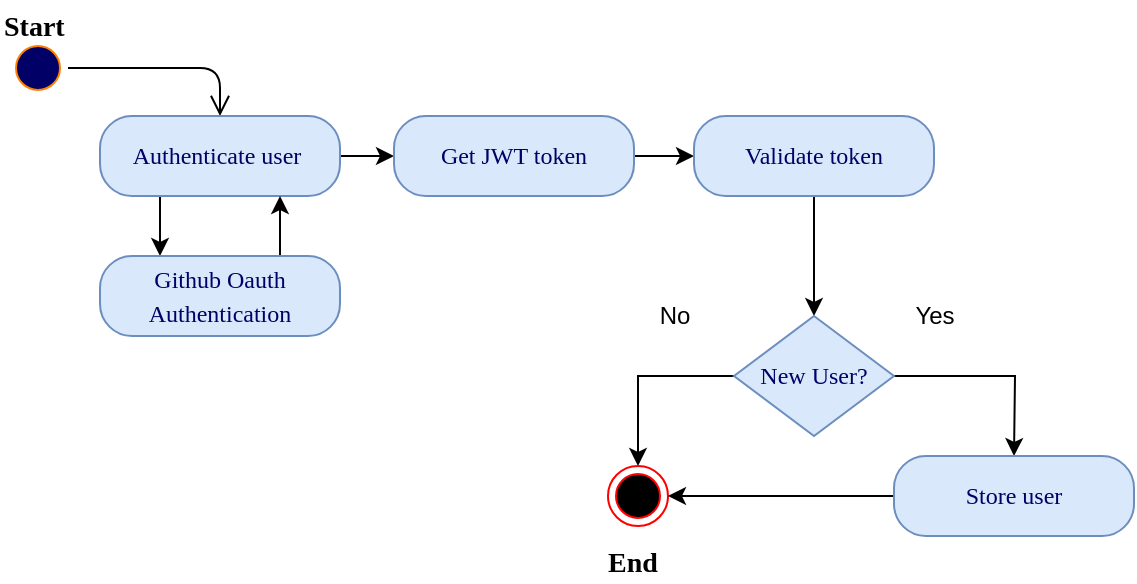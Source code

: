 <mxfile version="16.4.7"><diagram id="c353e689-cc48-0f55-8438-535c399423fd" name="Page-1"><mxGraphModel dx="868" dy="493" grid="1" gridSize="10" guides="1" tooltips="1" connect="1" arrows="1" fold="1" page="1" pageScale="1" pageWidth="850" pageHeight="1100" math="0" shadow="0"><root><mxCell id="0"/><mxCell id="1" parent="0"/><mxCell id="733bdf411f744d5c-1" value="" style="ellipse;html=1;shape=startState;fillColor=#000066;strokeColor=#FF8000;fontFamily=Tahoma;fontSize=14;fontColor=#FF8000;" parent="1" vertex="1"><mxGeometry x="137" y="51" width="30" height="30" as="geometry"/></mxCell><mxCell id="733bdf411f744d5c-2" value="" style="edgeStyle=orthogonalEdgeStyle;html=1;verticalAlign=bottom;endArrow=open;endSize=8;strokeColor=#000000;fontFamily=Tahoma;fontSize=14;fontColor=#FF8000;entryX=0.5;entryY=0;" parent="1" source="733bdf411f744d5c-1" target="733bdf411f744d5c-3" edge="1"><mxGeometry relative="1" as="geometry"><mxPoint x="152" y="151" as="targetPoint"/><Array as="points"/></mxGeometry></mxCell><mxCell id="T_pxWODk1Cy-Ij0IT_Sz-5" style="edgeStyle=orthogonalEdgeStyle;rounded=0;orthogonalLoop=1;jettySize=auto;html=1;exitX=0.25;exitY=1;exitDx=0;exitDy=0;entryX=0.25;entryY=0;entryDx=0;entryDy=0;" edge="1" parent="1" source="733bdf411f744d5c-3" target="T_pxWODk1Cy-Ij0IT_Sz-4"><mxGeometry relative="1" as="geometry"/></mxCell><mxCell id="T_pxWODk1Cy-Ij0IT_Sz-7" style="edgeStyle=orthogonalEdgeStyle;rounded=0;orthogonalLoop=1;jettySize=auto;html=1;fontColor=#000000;strokeColor=#000000;entryX=0;entryY=0.5;entryDx=0;entryDy=0;" edge="1" parent="1" source="733bdf411f744d5c-3" target="T_pxWODk1Cy-Ij0IT_Sz-8"><mxGeometry relative="1" as="geometry"><mxPoint x="350" y="110" as="targetPoint"/></mxGeometry></mxCell><mxCell id="733bdf411f744d5c-3" value="&lt;font style=&quot;font-size: 12px&quot;&gt;Authenticate user&amp;nbsp;&lt;/font&gt;" style="rounded=1;whiteSpace=wrap;html=1;arcSize=40;fillColor=#dae8fc;strokeColor=#6c8ebf;fontFamily=Tahoma;fontSize=14;fontColor=#000066;" parent="1" vertex="1"><mxGeometry x="183" y="90" width="120" height="40" as="geometry"/></mxCell><mxCell id="733bdf411f744d5c-14" value="&lt;font style=&quot;font-size: 16px&quot;&gt;&lt;b style=&quot;font-size: 14px&quot;&gt;&lt;font color=&quot;#000000&quot; style=&quot;font-size: 14px&quot;&gt;Start&lt;br&gt;&lt;/font&gt;&lt;br&gt;&lt;/b&gt;&lt;/font&gt;" style="text;html=1;resizable=0;points=[];autosize=1;align=left;verticalAlign=top;spacingTop=-4;fontSize=14;fontFamily=Tahoma;fontColor=#000066;" parent="1" vertex="1"><mxGeometry x="133" y="32" width="50" height="40" as="geometry"/></mxCell><mxCell id="T_pxWODk1Cy-Ij0IT_Sz-6" style="edgeStyle=orthogonalEdgeStyle;rounded=0;orthogonalLoop=1;jettySize=auto;html=1;exitX=0.75;exitY=0;exitDx=0;exitDy=0;entryX=0.75;entryY=1;entryDx=0;entryDy=0;" edge="1" parent="1" source="T_pxWODk1Cy-Ij0IT_Sz-4" target="733bdf411f744d5c-3"><mxGeometry relative="1" as="geometry"/></mxCell><mxCell id="T_pxWODk1Cy-Ij0IT_Sz-4" value="&lt;font style=&quot;font-size: 12px&quot;&gt;Github Oauth Authentication&lt;/font&gt;" style="rounded=1;whiteSpace=wrap;html=1;arcSize=40;fillColor=#dae8fc;strokeColor=#6c8ebf;fontFamily=Tahoma;fontSize=14;fontColor=#000066;" vertex="1" parent="1"><mxGeometry x="183" y="160" width="120" height="40" as="geometry"/></mxCell><mxCell id="T_pxWODk1Cy-Ij0IT_Sz-10" value="" style="edgeStyle=orthogonalEdgeStyle;rounded=0;orthogonalLoop=1;jettySize=auto;html=1;fontColor=#000000;strokeColor=#000000;" edge="1" parent="1" source="T_pxWODk1Cy-Ij0IT_Sz-8" target="T_pxWODk1Cy-Ij0IT_Sz-9"><mxGeometry relative="1" as="geometry"/></mxCell><mxCell id="T_pxWODk1Cy-Ij0IT_Sz-8" value="&lt;font style=&quot;font-size: 12px&quot;&gt;Get JWT token&lt;/font&gt;" style="rounded=1;whiteSpace=wrap;html=1;arcSize=40;fillColor=#dae8fc;strokeColor=#6c8ebf;fontFamily=Tahoma;fontSize=14;fontColor=#000066;" vertex="1" parent="1"><mxGeometry x="330" y="90" width="120" height="40" as="geometry"/></mxCell><mxCell id="T_pxWODk1Cy-Ij0IT_Sz-14" style="edgeStyle=orthogonalEdgeStyle;rounded=0;orthogonalLoop=1;jettySize=auto;html=1;exitX=0.5;exitY=1;exitDx=0;exitDy=0;fontSize=12;fontColor=#000000;strokeColor=#000000;" edge="1" parent="1" source="T_pxWODk1Cy-Ij0IT_Sz-9" target="T_pxWODk1Cy-Ij0IT_Sz-13"><mxGeometry relative="1" as="geometry"/></mxCell><mxCell id="T_pxWODk1Cy-Ij0IT_Sz-9" value="&lt;font style=&quot;font-size: 12px&quot;&gt;Validate token&lt;/font&gt;" style="whiteSpace=wrap;html=1;fontSize=14;fontFamily=Tahoma;fillColor=#dae8fc;strokeColor=#6c8ebf;fontColor=#000066;rounded=1;arcSize=40;" vertex="1" parent="1"><mxGeometry x="480" y="90" width="120" height="40" as="geometry"/></mxCell><mxCell id="T_pxWODk1Cy-Ij0IT_Sz-18" value="" style="edgeStyle=orthogonalEdgeStyle;rounded=0;orthogonalLoop=1;jettySize=auto;html=1;fontSize=12;fontColor=#000000;strokeColor=#000000;" edge="1" parent="1" source="T_pxWODk1Cy-Ij0IT_Sz-13" target="T_pxWODk1Cy-Ij0IT_Sz-19"><mxGeometry relative="1" as="geometry"><mxPoint x="452" y="240" as="targetPoint"/></mxGeometry></mxCell><mxCell id="T_pxWODk1Cy-Ij0IT_Sz-22" style="edgeStyle=orthogonalEdgeStyle;rounded=0;orthogonalLoop=1;jettySize=auto;html=1;exitX=1;exitY=0.5;exitDx=0;exitDy=0;fontSize=12;fontColor=#000000;strokeColor=#000000;" edge="1" parent="1" source="T_pxWODk1Cy-Ij0IT_Sz-13"><mxGeometry relative="1" as="geometry"><mxPoint x="640" y="260" as="targetPoint"/></mxGeometry></mxCell><mxCell id="T_pxWODk1Cy-Ij0IT_Sz-13" value="&lt;span style=&quot;font-size: 12px&quot;&gt;New User?&lt;/span&gt;" style="rhombus;whiteSpace=wrap;html=1;fillColor=#dae8fc;strokeColor=#6c8ebf;fontFamily=Tahoma;fontSize=14;fontColor=#000066;" vertex="1" parent="1"><mxGeometry x="500" y="190" width="80" height="60" as="geometry"/></mxCell><mxCell id="T_pxWODk1Cy-Ij0IT_Sz-19" value="" style="ellipse;html=1;shape=endState;fillColor=#000000;strokeColor=#ff0000;fontSize=12;fontColor=#000000;" vertex="1" parent="1"><mxGeometry x="437" y="265" width="30" height="30" as="geometry"/></mxCell><mxCell id="T_pxWODk1Cy-Ij0IT_Sz-20" value="No" style="text;html=1;align=center;verticalAlign=middle;resizable=0;points=[];autosize=1;strokeColor=none;fillColor=none;fontSize=12;fontColor=#000000;" vertex="1" parent="1"><mxGeometry x="455" y="180" width="30" height="20" as="geometry"/></mxCell><mxCell id="T_pxWODk1Cy-Ij0IT_Sz-21" value="Yes" style="text;html=1;align=center;verticalAlign=middle;resizable=0;points=[];autosize=1;strokeColor=none;fillColor=none;fontSize=12;fontColor=#000000;" vertex="1" parent="1"><mxGeometry x="580" y="180" width="40" height="20" as="geometry"/></mxCell><mxCell id="T_pxWODk1Cy-Ij0IT_Sz-24" style="edgeStyle=orthogonalEdgeStyle;rounded=0;orthogonalLoop=1;jettySize=auto;html=1;exitX=0;exitY=0.5;exitDx=0;exitDy=0;entryX=1;entryY=0.5;entryDx=0;entryDy=0;fontSize=12;fontColor=#000000;strokeColor=#000000;" edge="1" parent="1" source="T_pxWODk1Cy-Ij0IT_Sz-23" target="T_pxWODk1Cy-Ij0IT_Sz-19"><mxGeometry relative="1" as="geometry"/></mxCell><mxCell id="T_pxWODk1Cy-Ij0IT_Sz-23" value="&lt;font style=&quot;font-size: 12px&quot;&gt;Store user&lt;/font&gt;" style="whiteSpace=wrap;html=1;fontSize=14;fontFamily=Tahoma;fillColor=#dae8fc;strokeColor=#6c8ebf;fontColor=#000066;rounded=1;arcSize=40;" vertex="1" parent="1"><mxGeometry x="580" y="260" width="120" height="40" as="geometry"/></mxCell><mxCell id="T_pxWODk1Cy-Ij0IT_Sz-25" value="&lt;font style=&quot;font-size: 16px&quot;&gt;&lt;b style=&quot;font-size: 14px&quot;&gt;&lt;font color=&quot;#000000&quot;&gt;End&lt;/font&gt;&lt;br&gt;&lt;/b&gt;&lt;/font&gt;" style="text;html=1;resizable=0;points=[];autosize=1;align=left;verticalAlign=top;spacingTop=-4;fontSize=14;fontFamily=Tahoma;fontColor=#000066;" vertex="1" parent="1"><mxGeometry x="435" y="300" width="40" height="20" as="geometry"/></mxCell></root></mxGraphModel></diagram></mxfile>